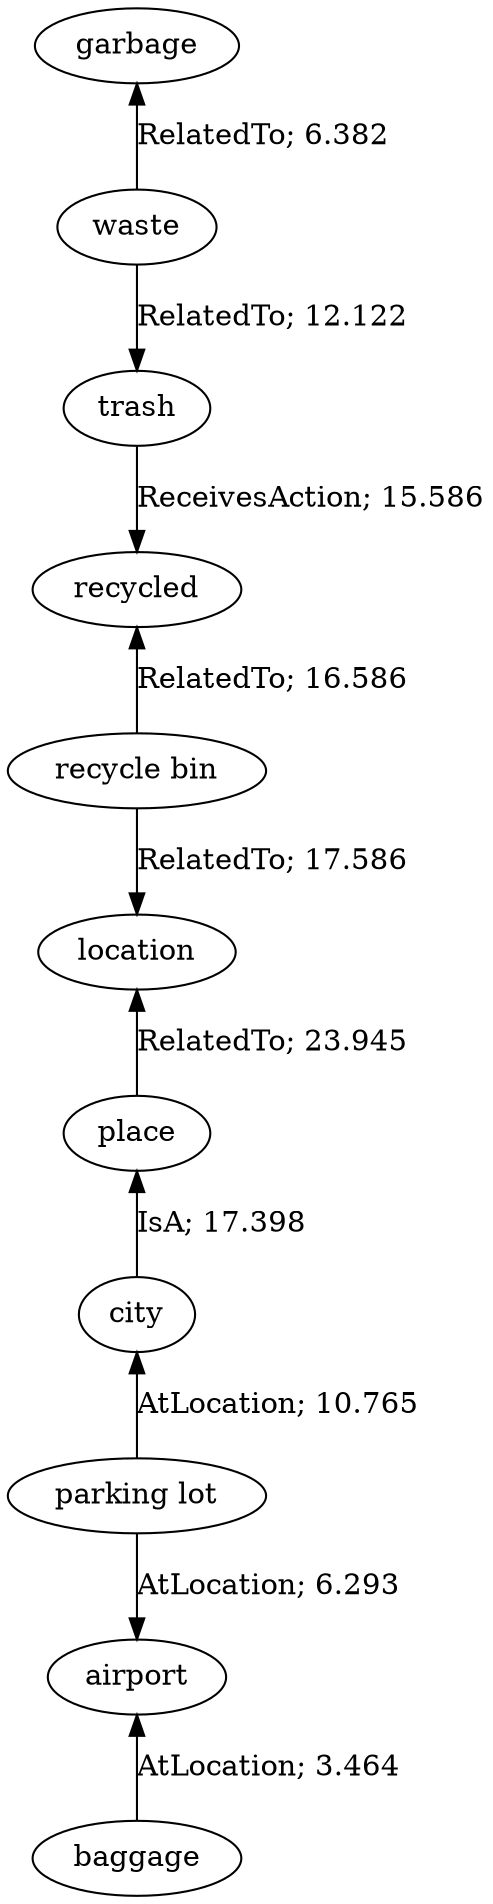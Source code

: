 // The path the concepts from "garbage" to "baggage".Path Length: 10; Weight Sum: 130.12600670537958; Average Weight: 13.012600670537958
digraph "1_a---garbage-baggage---PLen10_WSum130.126_WAvg13.013" {
	0 [label=garbage]
	1 [label=waste]
	2 [label=trash]
	3 [label=recycled]
	4 [label="recycle bin"]
	5 [label=location]
	6 [label=place]
	7 [label=city]
	8 [label="parking lot"]
	9 [label=airport]
	10 [label=baggage]
	0 -> 1 [label="RelatedTo; 6.382" dir=back weight=6.382]
	1 -> 2 [label="RelatedTo; 12.122" dir=forward weight=12.122]
	2 -> 3 [label="ReceivesAction; 15.586" dir=forward weight=15.586]
	3 -> 4 [label="RelatedTo; 16.586" dir=back weight=16.586]
	4 -> 5 [label="RelatedTo; 17.586" dir=forward weight=17.586]
	5 -> 6 [label="RelatedTo; 23.945" dir=back weight=23.945]
	6 -> 7 [label="IsA; 17.398" dir=back weight=17.398]
	7 -> 8 [label="AtLocation; 10.765" dir=back weight=10.765]
	8 -> 9 [label="AtLocation; 6.293" dir=forward weight=6.293]
	9 -> 10 [label="AtLocation; 3.464" dir=back weight=3.464]
}
